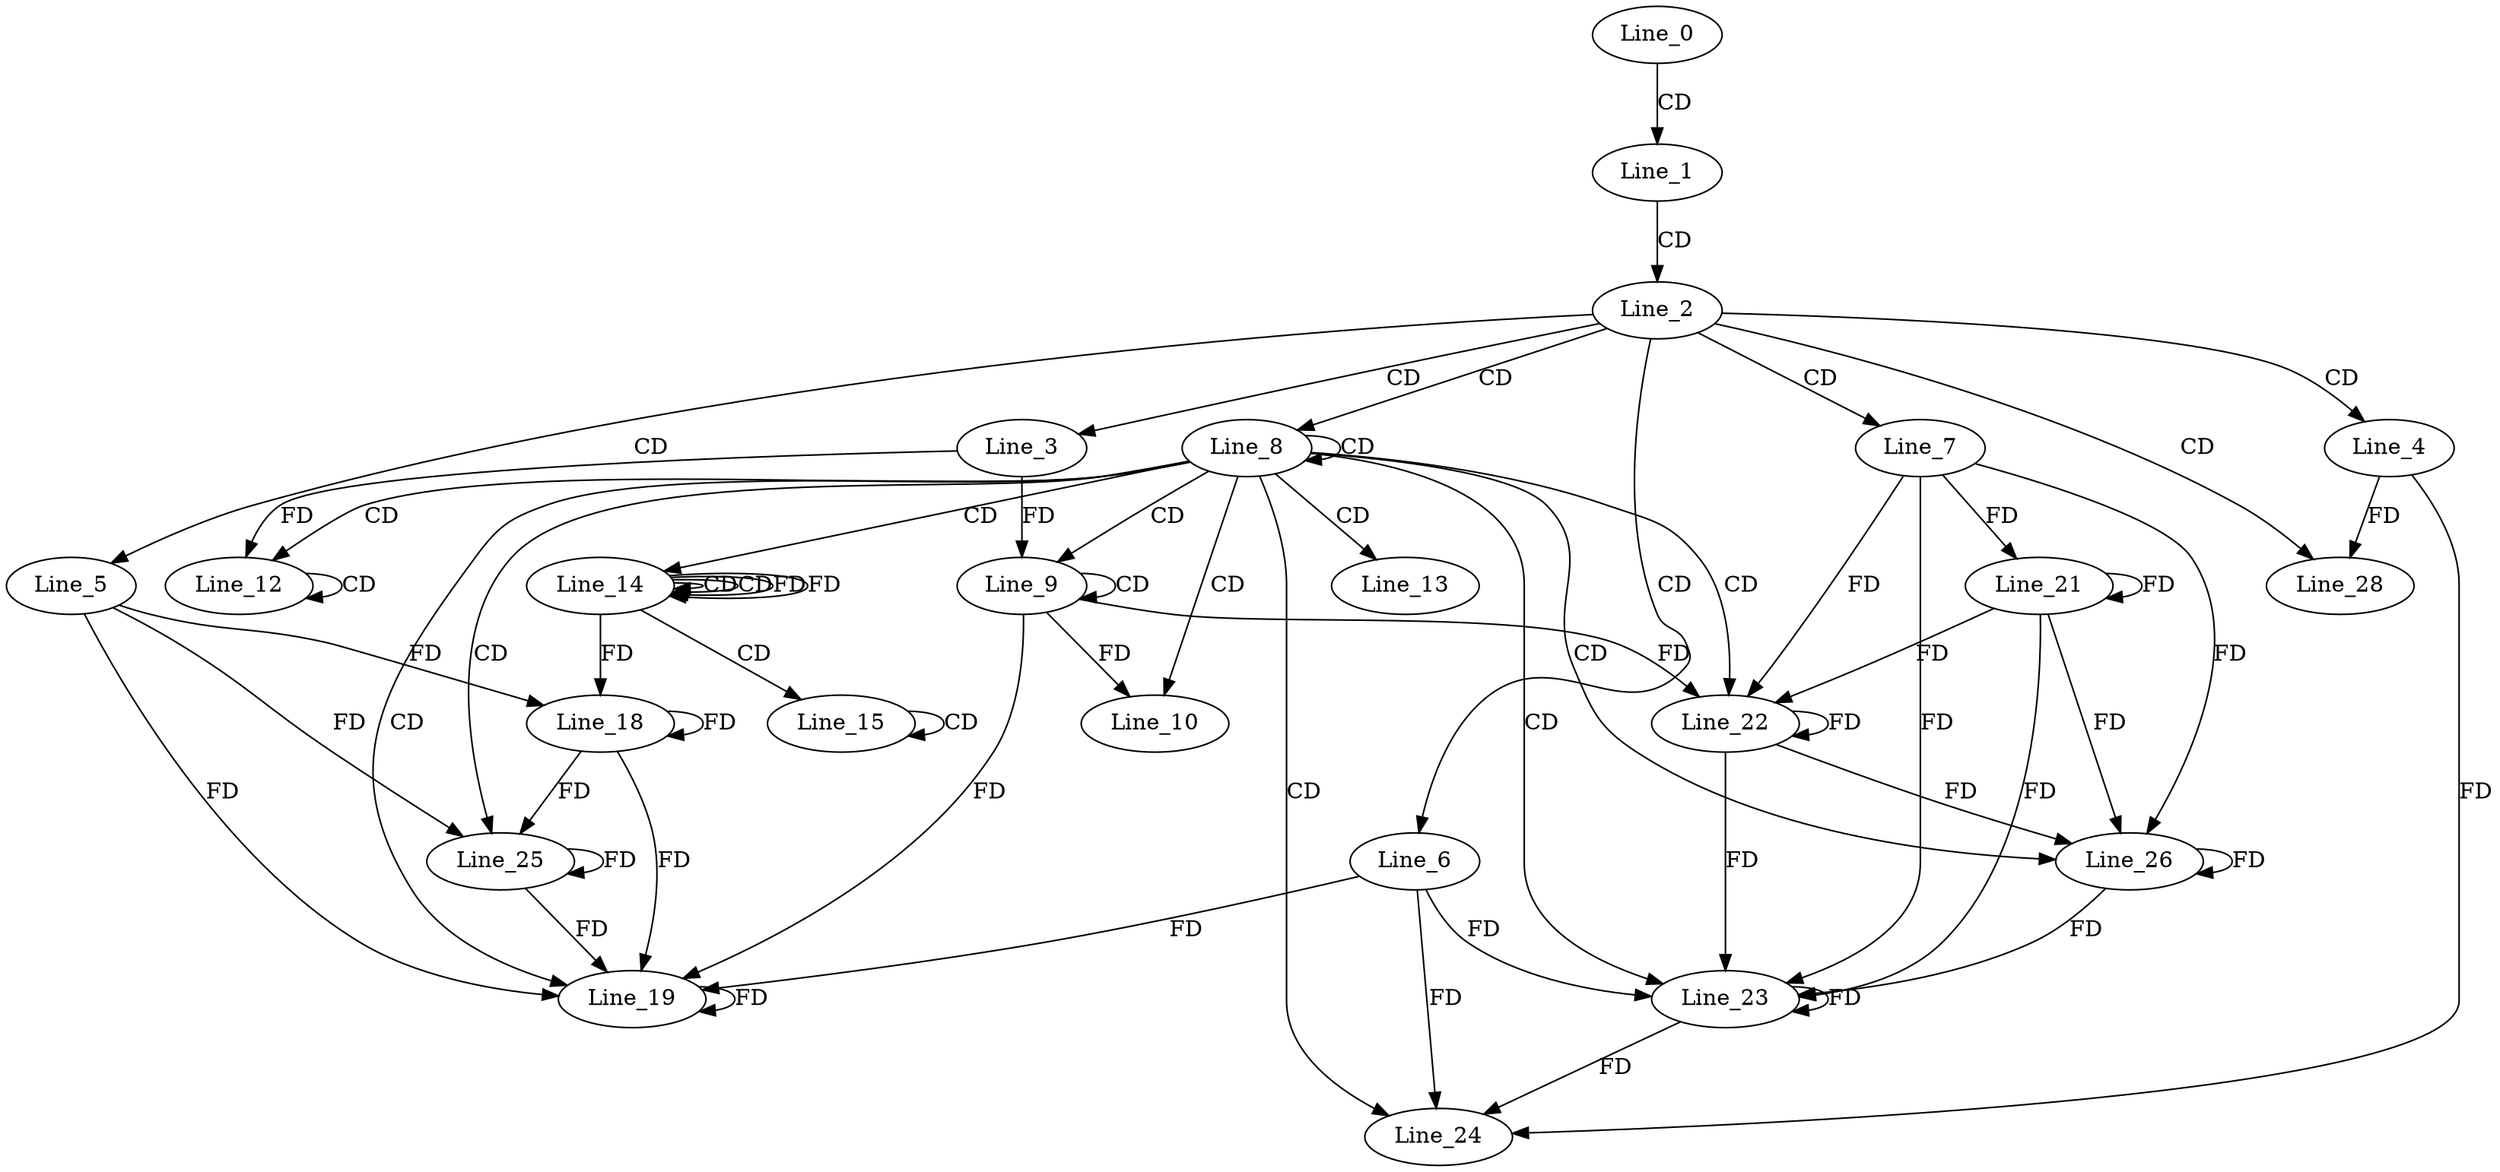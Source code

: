 digraph G {
  Line_0;
  Line_1;
  Line_2;
  Line_3;
  Line_4;
  Line_5;
  Line_6;
  Line_7;
  Line_8;
  Line_9;
  Line_9;
  Line_9;
  Line_10;
  Line_12;
  Line_12;
  Line_12;
  Line_13;
  Line_14;
  Line_14;
  Line_14;
  Line_15;
  Line_15;
  Line_18;
  Line_19;
  Line_21;
  Line_21;
  Line_22;
  Line_23;
  Line_23;
  Line_24;
  Line_24;
  Line_25;
  Line_26;
  Line_28;
  Line_0 -> Line_1 [ label="CD" ];
  Line_1 -> Line_2 [ label="CD" ];
  Line_2 -> Line_3 [ label="CD" ];
  Line_2 -> Line_4 [ label="CD" ];
  Line_2 -> Line_5 [ label="CD" ];
  Line_2 -> Line_6 [ label="CD" ];
  Line_2 -> Line_7 [ label="CD" ];
  Line_2 -> Line_8 [ label="CD" ];
  Line_8 -> Line_8 [ label="CD" ];
  Line_8 -> Line_9 [ label="CD" ];
  Line_9 -> Line_9 [ label="CD" ];
  Line_3 -> Line_9 [ label="FD" ];
  Line_8 -> Line_10 [ label="CD" ];
  Line_9 -> Line_10 [ label="FD" ];
  Line_8 -> Line_12 [ label="CD" ];
  Line_12 -> Line_12 [ label="CD" ];
  Line_3 -> Line_12 [ label="FD" ];
  Line_8 -> Line_13 [ label="CD" ];
  Line_8 -> Line_14 [ label="CD" ];
  Line_14 -> Line_14 [ label="CD" ];
  Line_14 -> Line_14 [ label="CD" ];
  Line_14 -> Line_14 [ label="FD" ];
  Line_14 -> Line_15 [ label="CD" ];
  Line_15 -> Line_15 [ label="CD" ];
  Line_18 -> Line_18 [ label="FD" ];
  Line_5 -> Line_18 [ label="FD" ];
  Line_14 -> Line_18 [ label="FD" ];
  Line_8 -> Line_19 [ label="CD" ];
  Line_19 -> Line_19 [ label="FD" ];
  Line_6 -> Line_19 [ label="FD" ];
  Line_18 -> Line_19 [ label="FD" ];
  Line_5 -> Line_19 [ label="FD" ];
  Line_9 -> Line_19 [ label="FD" ];
  Line_21 -> Line_21 [ label="FD" ];
  Line_7 -> Line_21 [ label="FD" ];
  Line_8 -> Line_22 [ label="CD" ];
  Line_21 -> Line_22 [ label="FD" ];
  Line_22 -> Line_22 [ label="FD" ];
  Line_7 -> Line_22 [ label="FD" ];
  Line_9 -> Line_22 [ label="FD" ];
  Line_8 -> Line_23 [ label="CD" ];
  Line_23 -> Line_23 [ label="FD" ];
  Line_6 -> Line_23 [ label="FD" ];
  Line_21 -> Line_23 [ label="FD" ];
  Line_22 -> Line_23 [ label="FD" ];
  Line_7 -> Line_23 [ label="FD" ];
  Line_8 -> Line_24 [ label="CD" ];
  Line_4 -> Line_24 [ label="FD" ];
  Line_23 -> Line_24 [ label="FD" ];
  Line_6 -> Line_24 [ label="FD" ];
  Line_8 -> Line_25 [ label="CD" ];
  Line_18 -> Line_25 [ label="FD" ];
  Line_25 -> Line_25 [ label="FD" ];
  Line_5 -> Line_25 [ label="FD" ];
  Line_8 -> Line_26 [ label="CD" ];
  Line_21 -> Line_26 [ label="FD" ];
  Line_22 -> Line_26 [ label="FD" ];
  Line_26 -> Line_26 [ label="FD" ];
  Line_7 -> Line_26 [ label="FD" ];
  Line_2 -> Line_28 [ label="CD" ];
  Line_4 -> Line_28 [ label="FD" ];
  Line_25 -> Line_19 [ label="FD" ];
  Line_26 -> Line_23 [ label="FD" ];
  Line_14 -> Line_14 [ label="FD" ];
}
